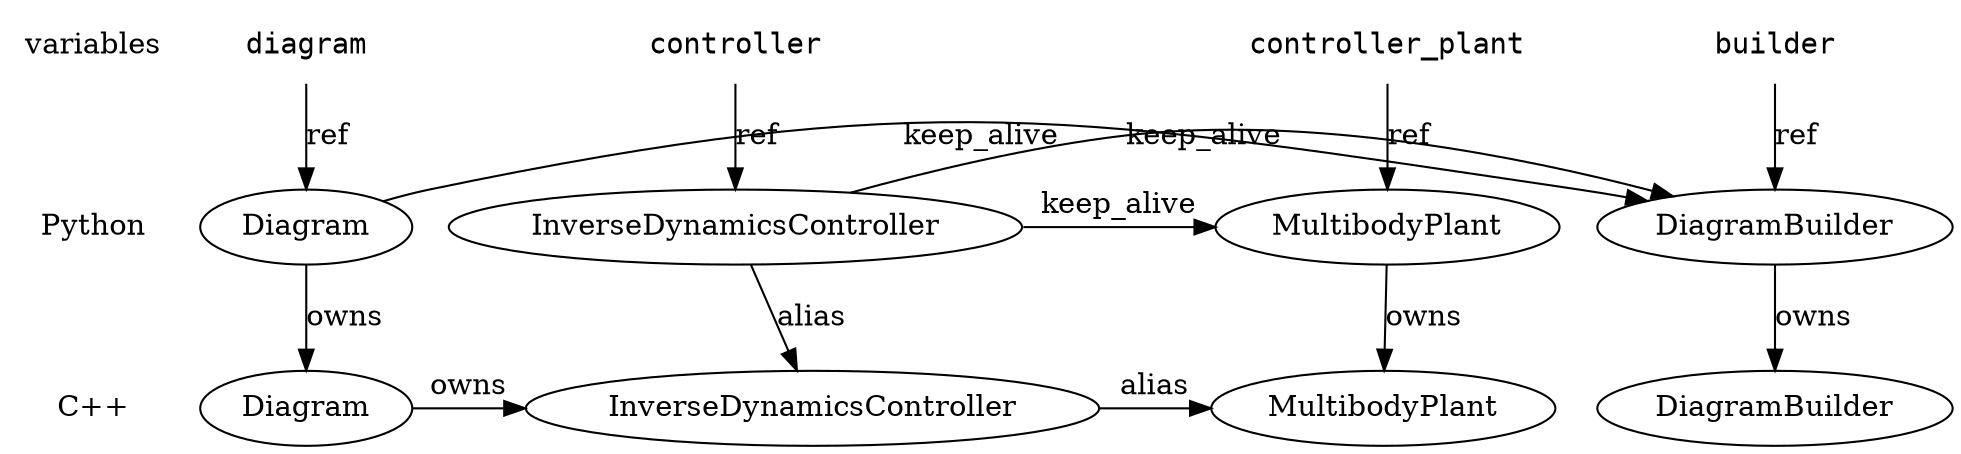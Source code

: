 digraph G {

{
 node [shape=plaintext];
 edge [style=invis];
 variables -> Python -> "C++";
}
{
 node [shape=plaintext, fontname="Courier"];
 controller_plant; builder; controller; diagram;
}

pymbp [label="MultibodyPlant"];
cmbp [label="MultibodyPlant"];
pydb [label="DiagramBuilder"];
cdb [label="DiagramBuilder"];
pyidc [label="InverseDynamicsController"];
cidc [label="InverseDynamicsController"];
pydgm [label="Diagram"];
cdgm [label="Diagram"];

{ rank = same; variables; controller_plant; builder; controller; diagram; }
{ rank = same; Python; pymbp; pydb; pyidc; pydgm; }
{ rank = same; "C++"; cmbp; cdb; cidc; cdgm; }

 controller_plant -> pymbp [label="ref"];
 pymbp -> cmbp [label="owns"];

 builder -> pydb [label="ref"];
 pydb -> cdb [label="owns"];

 diagram -> pydgm [label="ref"];
 pydgm -> cdgm [label="owns"];
 cdgm -> cidc [label="owns"];

 controller -> pyidc [label="ref"];
 pyidc -> cidc [label="alias"];
 pyidc -> pydb [label="keep_alive"];
 pyidc -> pymbp [label="keep_alive"];
 pydgm -> pydb [label="keep_alive"];

 cidc -> cmbp [label="alias"];
}
